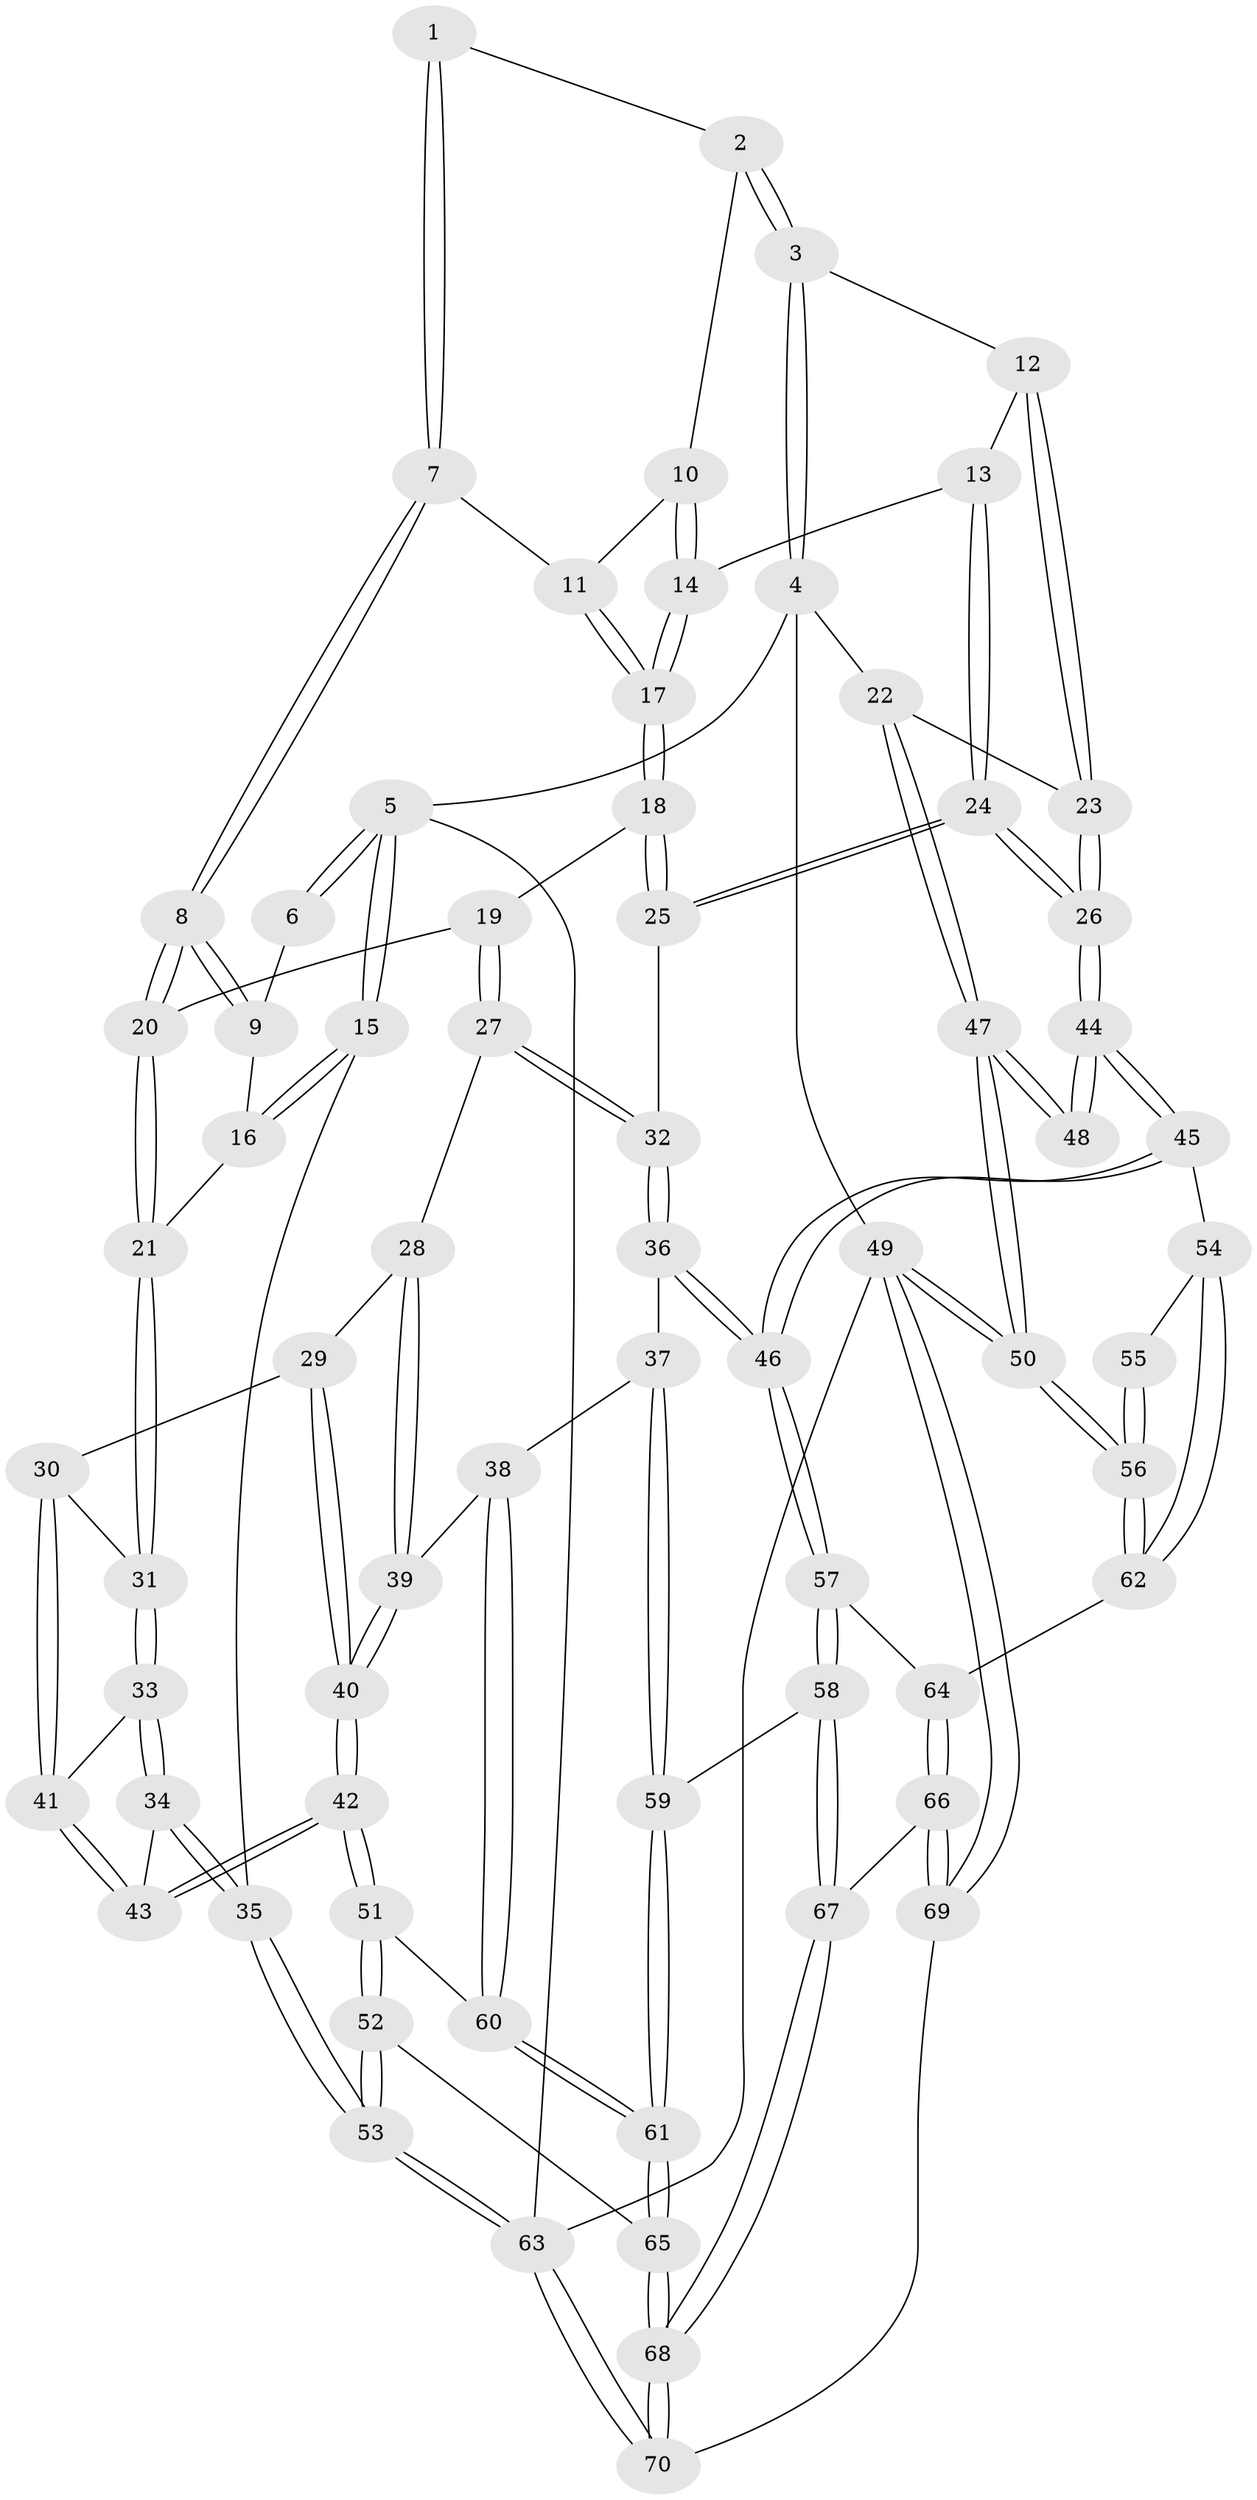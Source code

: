 // coarse degree distribution, {3: 0.76, 4: 0.1, 5: 0.04, 2: 0.08, 6: 0.02}
// Generated by graph-tools (version 1.1) at 2025/54/03/04/25 22:54:17]
// undirected, 70 vertices, 172 edges
graph export_dot {
  node [color=gray90,style=filled];
  1 [pos="+0.33518887170087736+0"];
  2 [pos="+0.7744494369069957+0"];
  3 [pos="+1+0"];
  4 [pos="+1+0"];
  5 [pos="+0+0"];
  6 [pos="+0.3193465033265264+0"];
  7 [pos="+0.3819352593925003+0.14258151465532048"];
  8 [pos="+0.23184462010832893+0.32226395835054406"];
  9 [pos="+0.12864039103384087+0.1620722898080824"];
  10 [pos="+0.6636603294426285+0.0990393547726819"];
  11 [pos="+0.44589270620692806+0.18353957857323464"];
  12 [pos="+0.8070401512265741+0.302017529897574"];
  13 [pos="+0.7584935664812252+0.32234953792149235"];
  14 [pos="+0.6771815130902169+0.29753683922363194"];
  15 [pos="+0+0"];
  16 [pos="+0+0.12612549365438513"];
  17 [pos="+0.5551451786971359+0.33514691264015567"];
  18 [pos="+0.5481562348200532+0.3505000374821327"];
  19 [pos="+0.2797532556515075+0.3739615285901417"];
  20 [pos="+0.23125768915997102+0.32425898874525005"];
  21 [pos="+0.14537609887096825+0.3666900897838853"];
  22 [pos="+1+0.39358319714842427"];
  23 [pos="+0.9948610470756075+0.3846173069510386"];
  24 [pos="+0.7668346562691897+0.5359262112821512"];
  25 [pos="+0.5393904614309497+0.4168109374433027"];
  26 [pos="+0.7789918955105641+0.5722928521923651"];
  27 [pos="+0.31336636524808414+0.44542644883765975"];
  28 [pos="+0.2973561127517829+0.518132892591198"];
  29 [pos="+0.2627927386085117+0.5383494530093588"];
  30 [pos="+0.17270529507207522+0.5352994509519614"];
  31 [pos="+0.1278093169856179+0.3892938473082023"];
  32 [pos="+0.5022526915532388+0.49777053860679626"];
  33 [pos="+0+0.5019749471845771"];
  34 [pos="+0+0.5063350334160521"];
  35 [pos="+0+0.5238257741322112"];
  36 [pos="+0.5092977547090988+0.591348828244676"];
  37 [pos="+0.43526607486625707+0.6259248826917378"];
  38 [pos="+0.399571922462174+0.6391978243852294"];
  39 [pos="+0.379174330595663+0.6330087361164002"];
  40 [pos="+0.22723219244285445+0.6781615825427487"];
  41 [pos="+0.16660162368577833+0.5487705450033737"];
  42 [pos="+0.17812453447324206+0.7130017159001096"];
  43 [pos="+0.14338140414850814+0.6291702900062885"];
  44 [pos="+0.7787339678671129+0.5892744544438294"];
  45 [pos="+0.749639003786997+0.639665128934707"];
  46 [pos="+0.6640250420301638+0.7011903179662619"];
  47 [pos="+1+0.5404242983769931"];
  48 [pos="+1+0.5985504505826696"];
  49 [pos="+1+1"];
  50 [pos="+1+1"];
  51 [pos="+0.16981200257559156+0.7441228145743707"];
  52 [pos="+0.1427622890508082+0.8085175977715933"];
  53 [pos="+0+1"];
  54 [pos="+0.875600860775052+0.7318904344741861"];
  55 [pos="+0.9790687318551057+0.6749823637729154"];
  56 [pos="+0.9583435041519439+0.849160454029322"];
  57 [pos="+0.6599966460981467+0.7264207031721723"];
  58 [pos="+0.6529687076192219+0.7473555658832644"];
  59 [pos="+0.48686047264763205+0.8330569393551597"];
  60 [pos="+0.3846835642894057+0.7361548766460807"];
  61 [pos="+0.4067231994635889+0.8843643787072932"];
  62 [pos="+0.9452856513298569+0.8429157303361529"];
  63 [pos="+0+1"];
  64 [pos="+0.8767126799780559+0.8520926617151396"];
  65 [pos="+0.40036321434188055+0.8949789748205716"];
  66 [pos="+0.7319021444858416+0.9468938982682545"];
  67 [pos="+0.6748074490177403+0.8436937473097523"];
  68 [pos="+0.4304717730379293+1"];
  69 [pos="+0.7741699235545414+1"];
  70 [pos="+0.430225306807639+1"];
  1 -- 2;
  1 -- 7;
  1 -- 7;
  2 -- 3;
  2 -- 3;
  2 -- 10;
  3 -- 4;
  3 -- 4;
  3 -- 12;
  4 -- 5;
  4 -- 22;
  4 -- 49;
  5 -- 6;
  5 -- 6;
  5 -- 15;
  5 -- 15;
  5 -- 63;
  6 -- 9;
  7 -- 8;
  7 -- 8;
  7 -- 11;
  8 -- 9;
  8 -- 9;
  8 -- 20;
  8 -- 20;
  9 -- 16;
  10 -- 11;
  10 -- 14;
  10 -- 14;
  11 -- 17;
  11 -- 17;
  12 -- 13;
  12 -- 23;
  12 -- 23;
  13 -- 14;
  13 -- 24;
  13 -- 24;
  14 -- 17;
  14 -- 17;
  15 -- 16;
  15 -- 16;
  15 -- 35;
  16 -- 21;
  17 -- 18;
  17 -- 18;
  18 -- 19;
  18 -- 25;
  18 -- 25;
  19 -- 20;
  19 -- 27;
  19 -- 27;
  20 -- 21;
  20 -- 21;
  21 -- 31;
  21 -- 31;
  22 -- 23;
  22 -- 47;
  22 -- 47;
  23 -- 26;
  23 -- 26;
  24 -- 25;
  24 -- 25;
  24 -- 26;
  24 -- 26;
  25 -- 32;
  26 -- 44;
  26 -- 44;
  27 -- 28;
  27 -- 32;
  27 -- 32;
  28 -- 29;
  28 -- 39;
  28 -- 39;
  29 -- 30;
  29 -- 40;
  29 -- 40;
  30 -- 31;
  30 -- 41;
  30 -- 41;
  31 -- 33;
  31 -- 33;
  32 -- 36;
  32 -- 36;
  33 -- 34;
  33 -- 34;
  33 -- 41;
  34 -- 35;
  34 -- 35;
  34 -- 43;
  35 -- 53;
  35 -- 53;
  36 -- 37;
  36 -- 46;
  36 -- 46;
  37 -- 38;
  37 -- 59;
  37 -- 59;
  38 -- 39;
  38 -- 60;
  38 -- 60;
  39 -- 40;
  39 -- 40;
  40 -- 42;
  40 -- 42;
  41 -- 43;
  41 -- 43;
  42 -- 43;
  42 -- 43;
  42 -- 51;
  42 -- 51;
  44 -- 45;
  44 -- 45;
  44 -- 48;
  44 -- 48;
  45 -- 46;
  45 -- 46;
  45 -- 54;
  46 -- 57;
  46 -- 57;
  47 -- 48;
  47 -- 48;
  47 -- 50;
  47 -- 50;
  49 -- 50;
  49 -- 50;
  49 -- 69;
  49 -- 69;
  49 -- 63;
  50 -- 56;
  50 -- 56;
  51 -- 52;
  51 -- 52;
  51 -- 60;
  52 -- 53;
  52 -- 53;
  52 -- 65;
  53 -- 63;
  53 -- 63;
  54 -- 55;
  54 -- 62;
  54 -- 62;
  55 -- 56;
  55 -- 56;
  56 -- 62;
  56 -- 62;
  57 -- 58;
  57 -- 58;
  57 -- 64;
  58 -- 59;
  58 -- 67;
  58 -- 67;
  59 -- 61;
  59 -- 61;
  60 -- 61;
  60 -- 61;
  61 -- 65;
  61 -- 65;
  62 -- 64;
  63 -- 70;
  63 -- 70;
  64 -- 66;
  64 -- 66;
  65 -- 68;
  65 -- 68;
  66 -- 67;
  66 -- 69;
  66 -- 69;
  67 -- 68;
  67 -- 68;
  68 -- 70;
  68 -- 70;
  69 -- 70;
}
